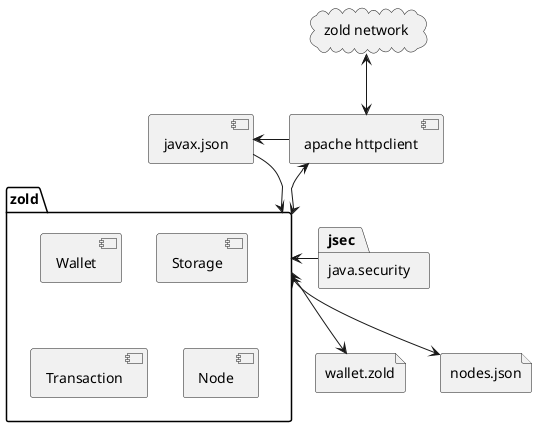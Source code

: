 @startuml
cloud "zold network" as network
component "javax.json" as json
package "java.security" as jsec
component "apache httpclient" as apache
package "zold" as zold {
  component Wallet
  component Storage
  component Transaction
  component Node
}
file wallet.zold
file nodes.json
network <-down-> apache
apache -left-> json
apache <-down-> zold
json -down-> zold
zold <-right- jsec
zold <-down-> wallet.zold
zold <-down-> nodes.json
@enduml
